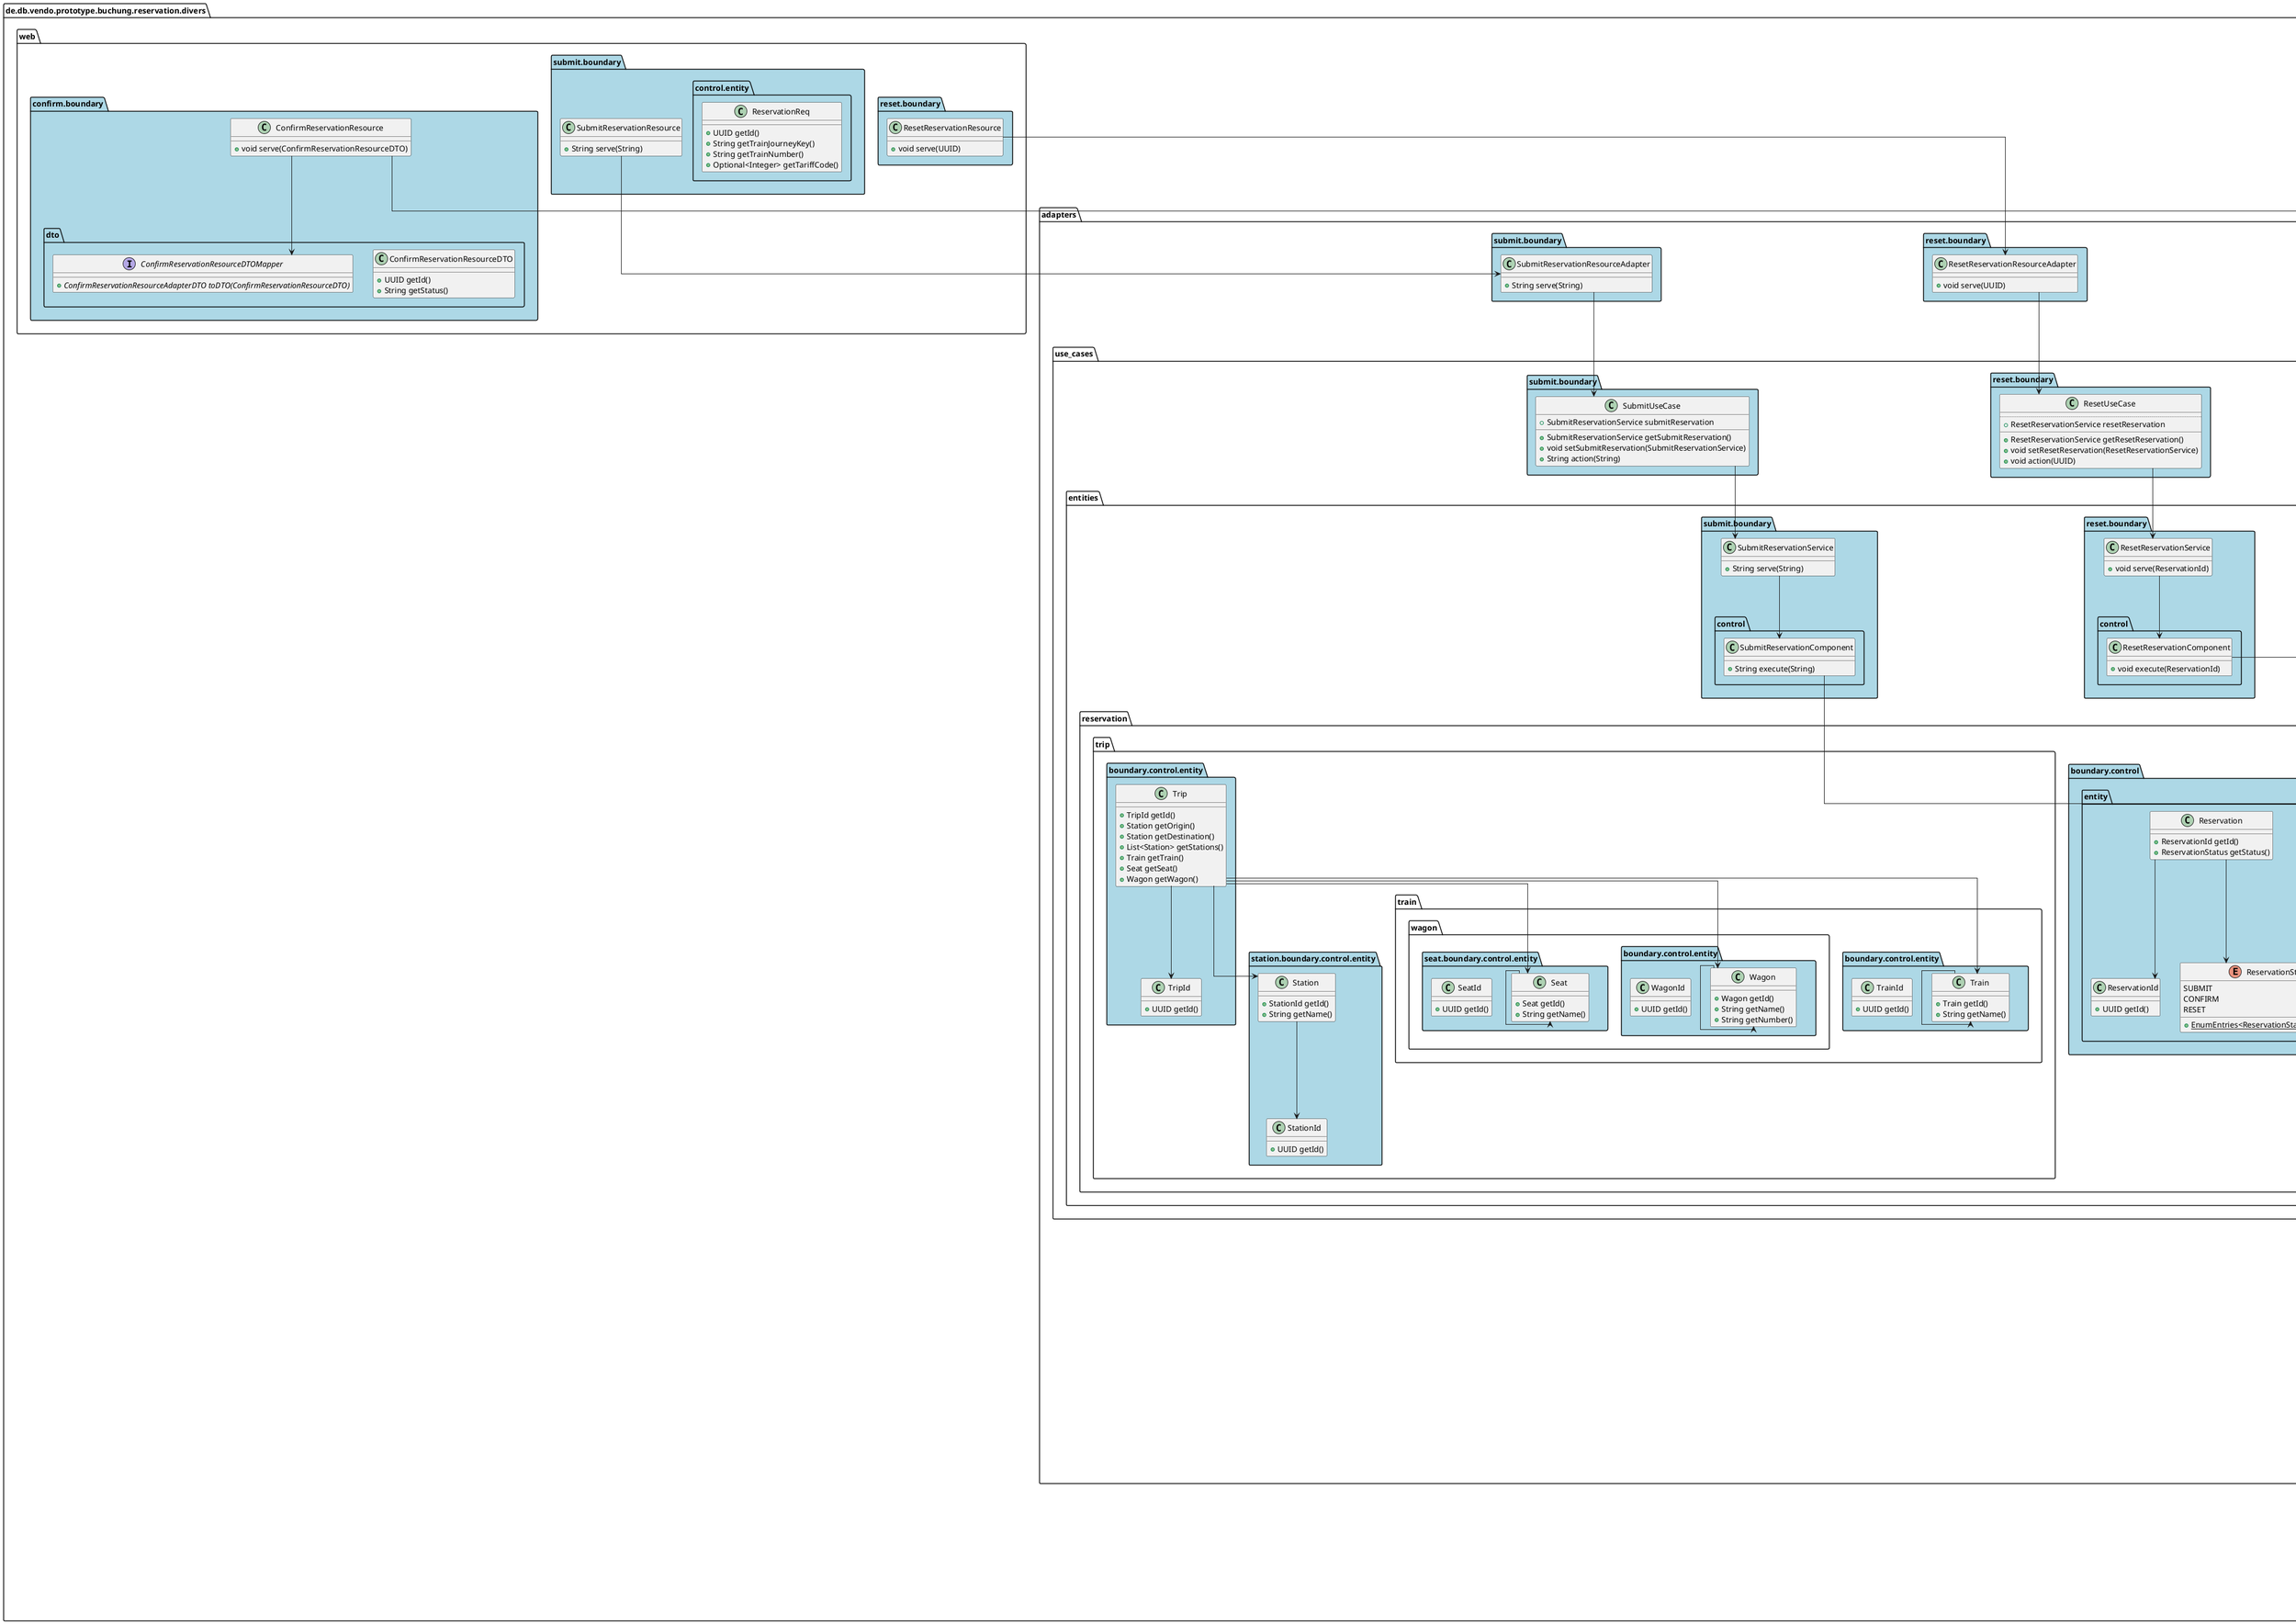 @startuml
!pragma useIntermediatePackages false
skinparam linetype ortho
show stereotype
package boundary as de.db.vendo.prototype.buchung.reservation.divers.adapters.confirm.boundary #lightblue {}
package dto as de.db.vendo.prototype.buchung.reservation.divers.adapters.confirm.boundary.dto #lightblue {}
package boundary as de.db.vendo.prototype.buchung.reservation.divers.adapters.persistence.boundary #lightblue {}
package bridge as de.db.vendo.prototype.buchung.reservation.divers.adapters.persistence.boundary.bridge #lightblue {}
package boundary as de.db.vendo.prototype.buchung.reservation.divers.adapters.reset.boundary #lightblue {}
package boundary as de.db.vendo.prototype.buchung.reservation.divers.adapters.submit.boundary #lightblue {}
package boundary as de.db.vendo.prototype.buchung.reservation.divers.adapters.use_cases.confirm.boundary #lightblue {}
package dto as de.db.vendo.prototype.buchung.reservation.divers.adapters.use_cases.confirm.boundary.dto #lightblue {}
package boundary as de.db.vendo.prototype.buchung.reservation.divers.adapters.use_cases.entities.confirm.boundary #lightblue {}
package control as de.db.vendo.prototype.buchung.reservation.divers.adapters.use_cases.entities.confirm.boundary.control #lightblue {}
package boundary as de.db.vendo.prototype.buchung.reservation.divers.adapters.use_cases.entities.reservation.boundary #lightblue {}
package control as de.db.vendo.prototype.buchung.reservation.divers.adapters.use_cases.entities.reservation.boundary.control #lightblue {}
package entity as de.db.vendo.prototype.buchung.reservation.divers.adapters.use_cases.entities.reservation.boundary.control.entity #lightblue {}
package boundary as de.db.vendo.prototype.buchung.reservation.divers.adapters.use_cases.entities.reservation.trip.boundary #lightblue {}
package control as de.db.vendo.prototype.buchung.reservation.divers.adapters.use_cases.entities.reservation.trip.boundary.control #lightblue {}
package entity as de.db.vendo.prototype.buchung.reservation.divers.adapters.use_cases.entities.reservation.trip.boundary.control.entity #lightblue {}
package boundary as de.db.vendo.prototype.buchung.reservation.divers.adapters.use_cases.entities.reservation.trip.station.boundary #lightblue {}
package control as de.db.vendo.prototype.buchung.reservation.divers.adapters.use_cases.entities.reservation.trip.station.boundary.control #lightblue {}
package entity as de.db.vendo.prototype.buchung.reservation.divers.adapters.use_cases.entities.reservation.trip.station.boundary.control.entity #lightblue {}
package boundary as de.db.vendo.prototype.buchung.reservation.divers.adapters.use_cases.entities.reservation.trip.train.boundary #lightblue {}
package control as de.db.vendo.prototype.buchung.reservation.divers.adapters.use_cases.entities.reservation.trip.train.boundary.control #lightblue {}
package entity as de.db.vendo.prototype.buchung.reservation.divers.adapters.use_cases.entities.reservation.trip.train.boundary.control.entity #lightblue {}
package boundary as de.db.vendo.prototype.buchung.reservation.divers.adapters.use_cases.entities.reservation.trip.train.wagon.boundary #lightblue {}
package control as de.db.vendo.prototype.buchung.reservation.divers.adapters.use_cases.entities.reservation.trip.train.wagon.boundary.control #lightblue {}
package entity as de.db.vendo.prototype.buchung.reservation.divers.adapters.use_cases.entities.reservation.trip.train.wagon.boundary.control.entity #lightblue {}
package boundary as de.db.vendo.prototype.buchung.reservation.divers.adapters.use_cases.entities.reservation.trip.train.wagon.seat.boundary #lightblue {}
package control as de.db.vendo.prototype.buchung.reservation.divers.adapters.use_cases.entities.reservation.trip.train.wagon.seat.boundary.control #lightblue {}
package entity as de.db.vendo.prototype.buchung.reservation.divers.adapters.use_cases.entities.reservation.trip.train.wagon.seat.boundary.control.entity #lightblue {}
package boundary as de.db.vendo.prototype.buchung.reservation.divers.adapters.use_cases.entities.reset.boundary #lightblue {}
package control as de.db.vendo.prototype.buchung.reservation.divers.adapters.use_cases.entities.reset.boundary.control #lightblue {}
package boundary as de.db.vendo.prototype.buchung.reservation.divers.adapters.use_cases.entities.submit.boundary #lightblue {}
package control as de.db.vendo.prototype.buchung.reservation.divers.adapters.use_cases.entities.submit.boundary.control #lightblue {}
package boundary as de.db.vendo.prototype.buchung.reservation.divers.adapters.use_cases.persistence.boundary #lightblue {}
package bridge as de.db.vendo.prototype.buchung.reservation.divers.adapters.use_cases.persistence.boundary.bridge #lightblue {}
package boundary as de.db.vendo.prototype.buchung.reservation.divers.adapters.use_cases.reset.boundary #lightblue {}
package boundary as de.db.vendo.prototype.buchung.reservation.divers.adapters.use_cases.submit.boundary #lightblue {}
package boundary as de.db.vendo.prototype.buchung.reservation.divers.persistence.boundary #lightblue {}
package boundary as de.db.vendo.prototype.buchung.reservation.divers.web.confirm.boundary #lightblue {}
package dto as de.db.vendo.prototype.buchung.reservation.divers.web.confirm.boundary.dto #lightblue {}
package boundary as de.db.vendo.prototype.buchung.reservation.divers.web.reset.boundary #lightblue {}
package boundary as de.db.vendo.prototype.buchung.reservation.divers.web.submit.boundary #lightblue {}
package control as de.db.vendo.prototype.buchung.reservation.divers.web.submit.boundary.control #lightblue {}
package entity as de.db.vendo.prototype.buchung.reservation.divers.web.submit.boundary.control.entity #lightblue {}

class "ConfirmReservationResourceAdapter" as de.db.vendo.prototype.buchung.reservation.divers.adapters.confirm.boundary.ConfirmReservationResourceAdapter {
  +void serve(ConfirmReservationResourceAdapterDTO)
}
interface "AdapterToUseCaseMapper" as de.db.vendo.prototype.buchung.reservation.divers.adapters.confirm.boundary.dto.AdapterToUseCaseMapper {
  + {abstract}ReservationDTO toDTO(ConfirmReservationResourceAdapterDTO)
}
class "ConfirmReservationResourceAdapterDTO" as de.db.vendo.prototype.buchung.reservation.divers.adapters.confirm.boundary.dto.ConfirmReservationResourceAdapterDTO {
  +UUID getId()
  +String getStatus()
}
class "ReservationRepositoryAdapter" as de.db.vendo.prototype.buchung.reservation.divers.adapters.persistence.boundary.ReservationRepositoryAdapter {
  +Optional<ReservationDTO> findBy(UUID)
  +ReservationDTO save(ReservationDTO)
  +void submit(UUID)
  +void confirm(UUID)
  +void reset(UUID)
}
interface "ReservationRepositoryAdapterBridge" as de.db.vendo.prototype.buchung.reservation.divers.adapters.persistence.boundary.bridge.ReservationRepositoryAdapterBridge {
  + {abstract}Optional<String> findBy(UUID)
  + {abstract}String save(String)
  + {abstract}void submit(UUID)
  + {abstract}void confirm(UUID)
  + {abstract}void reset(UUID)
}
class "ResetReservationResourceAdapter" as de.db.vendo.prototype.buchung.reservation.divers.adapters.reset.boundary.ResetReservationResourceAdapter {
  +void serve(UUID)
}
class "SubmitReservationResourceAdapter" as de.db.vendo.prototype.buchung.reservation.divers.adapters.submit.boundary.SubmitReservationResourceAdapter {
  +String serve(String)
}
class "ConfirmUseCase" as de.db.vendo.prototype.buchung.reservation.divers.adapters.use_cases.confirm.boundary.ConfirmUseCase {
  +void action(ReservationDTO)
}
class "ReservationDTO" as de.db.vendo.prototype.buchung.reservation.divers.adapters.use_cases.confirm.boundary.dto.ReservationDTO {
  +UUID getId()
  +String getStatus()
}
interface "ReservationMapper" as de.db.vendo.prototype.buchung.reservation.divers.adapters.use_cases.confirm.boundary.dto.ReservationMapper {
  + {abstract}Reservation toReservation(ReservationDTO)
}
class "ConfirmReservationService" as de.db.vendo.prototype.buchung.reservation.divers.adapters.use_cases.entities.confirm.boundary.ConfirmReservationService {
  +void serve(Reservation)
}
class "ConfirmReservationComponent" as de.db.vendo.prototype.buchung.reservation.divers.adapters.use_cases.entities.confirm.boundary.control.ConfirmReservationComponent {
  +void execute(Reservation)
}
interface "ReservationRepository" as de.db.vendo.prototype.buchung.reservation.divers.adapters.use_cases.entities.reservation.boundary.control.ReservationRepository {
  + {abstract}Optional<Reservation> findBy(ReservationId)
  + {abstract}Reservation save(Reservation)
  + {abstract}void submit(Reservation)
  + {abstract}void confirm(Reservation)
  + {abstract}void reset(Reservation)
}
class "Reservation" as de.db.vendo.prototype.buchung.reservation.divers.adapters.use_cases.entities.reservation.boundary.control.entity.Reservation {
  +ReservationId getId()
  +ReservationStatus getStatus()
}
class "ReservationId" as de.db.vendo.prototype.buchung.reservation.divers.adapters.use_cases.entities.reservation.boundary.control.entity.ReservationId {
  +UUID getId()
}
enum "ReservationStatus" as de.db.vendo.prototype.buchung.reservation.divers.adapters.use_cases.entities.reservation.boundary.control.entity.ReservationStatus {
  SUBMIT
  CONFIRM
  RESET
  __
  + {static}EnumEntries<ReservationStatus> getEntries()
}
class "Trip" as de.db.vendo.prototype.buchung.reservation.divers.adapters.use_cases.entities.reservation.trip.boundary.control.entity.Trip {
  +TripId getId()
  +Station getOrigin()
  +Station getDestination()
  +List<Station> getStations()
  +Train getTrain()
  +Seat getSeat()
  +Wagon getWagon()
}
class "TripId" as de.db.vendo.prototype.buchung.reservation.divers.adapters.use_cases.entities.reservation.trip.boundary.control.entity.TripId {
  +UUID getId()
}
class "Station" as de.db.vendo.prototype.buchung.reservation.divers.adapters.use_cases.entities.reservation.trip.station.boundary.control.entity.Station {
  +StationId getId()
  +String getName()
}
class "StationId" as de.db.vendo.prototype.buchung.reservation.divers.adapters.use_cases.entities.reservation.trip.station.boundary.control.entity.StationId {
  +UUID getId()
}
class "Train" as de.db.vendo.prototype.buchung.reservation.divers.adapters.use_cases.entities.reservation.trip.train.boundary.control.entity.Train {
  +Train getId()
  +String getName()
}
class "TrainId" as de.db.vendo.prototype.buchung.reservation.divers.adapters.use_cases.entities.reservation.trip.train.boundary.control.entity.TrainId {
  +UUID getId()
}
class "Wagon" as de.db.vendo.prototype.buchung.reservation.divers.adapters.use_cases.entities.reservation.trip.train.wagon.boundary.control.entity.Wagon {
  +Wagon getId()
  +String getName()
  +String getNumber()
}
class "WagonId" as de.db.vendo.prototype.buchung.reservation.divers.adapters.use_cases.entities.reservation.trip.train.wagon.boundary.control.entity.WagonId {
  +UUID getId()
}
class "Seat" as de.db.vendo.prototype.buchung.reservation.divers.adapters.use_cases.entities.reservation.trip.train.wagon.seat.boundary.control.entity.Seat {
  +Seat getId()
  +String getName()
}
class "SeatId" as de.db.vendo.prototype.buchung.reservation.divers.adapters.use_cases.entities.reservation.trip.train.wagon.seat.boundary.control.entity.SeatId {
  +UUID getId()
}
class "ResetReservationService" as de.db.vendo.prototype.buchung.reservation.divers.adapters.use_cases.entities.reset.boundary.ResetReservationService {
  +void serve(ReservationId)
}
class "ResetReservationComponent" as de.db.vendo.prototype.buchung.reservation.divers.adapters.use_cases.entities.reset.boundary.control.ResetReservationComponent {
  +void execute(ReservationId)
}
class "SubmitReservationService" as de.db.vendo.prototype.buchung.reservation.divers.adapters.use_cases.entities.submit.boundary.SubmitReservationService {
  +String serve(String)
}
class "SubmitReservationComponent" as de.db.vendo.prototype.buchung.reservation.divers.adapters.use_cases.entities.submit.boundary.control.SubmitReservationComponent {
  +String execute(String)
}
class "ReservationRepositoryUseCase" as de.db.vendo.prototype.buchung.reservation.divers.adapters.use_cases.persistence.boundary.ReservationRepositoryUseCase {
  +Optional<Reservation> findBy(ReservationId)
  +Reservation save(Reservation)
  +void submit(Reservation)
  +void confirm(Reservation)
  +void reset(Reservation)
}
interface "ReservationRepositoryUseCaseBridge" as de.db.vendo.prototype.buchung.reservation.divers.adapters.use_cases.persistence.boundary.bridge.ReservationRepositoryUseCaseBridge {
  + {abstract}Optional<ReservationDTO> findBy(UUID)
  + {abstract}ReservationDTO save(ReservationDTO)
  + {abstract}void submit(UUID)
  + {abstract}void confirm(UUID)
  + {abstract}void reset(UUID)
}
class "ResetUseCase" as de.db.vendo.prototype.buchung.reservation.divers.adapters.use_cases.reset.boundary.ResetUseCase {
  ..
  +ResetReservationService resetReservation
  __
  +ResetReservationService getResetReservation()
  +void setResetReservation(ResetReservationService)
  +void action(UUID)
}
class "SubmitUseCase" as de.db.vendo.prototype.buchung.reservation.divers.adapters.use_cases.submit.boundary.SubmitUseCase {
  +SubmitReservationService submitReservation
  __
  +SubmitReservationService getSubmitReservation()
  +void setSubmitReservation(SubmitReservationService)
  +String action(String)
}
class "ReservationRepositoryDriver" as de.db.vendo.prototype.buchung.reservation.divers.persistence.boundary.ReservationRepositoryDriver {
  +Optional<String> findBy(UUID)
  +String save(String)
  +void submit(UUID)
  +void confirm(UUID)
  +void reset(UUID)
}
class "ConfirmReservationResource" as de.db.vendo.prototype.buchung.reservation.divers.web.confirm.boundary.ConfirmReservationResource {
  +void serve(ConfirmReservationResourceDTO)
}
class "ConfirmReservationResourceDTO" as de.db.vendo.prototype.buchung.reservation.divers.web.confirm.boundary.dto.ConfirmReservationResourceDTO {
  +UUID getId()
  +String getStatus()
}
interface "ConfirmReservationResourceDTOMapper" as de.db.vendo.prototype.buchung.reservation.divers.web.confirm.boundary.dto.ConfirmReservationResourceDTOMapper {
  + {abstract}ConfirmReservationResourceAdapterDTO toDTO(ConfirmReservationResourceDTO)
}
class "ResetReservationResource" as de.db.vendo.prototype.buchung.reservation.divers.web.reset.boundary.ResetReservationResource {
  +void serve(UUID)
}
class "SubmitReservationResource" as de.db.vendo.prototype.buchung.reservation.divers.web.submit.boundary.SubmitReservationResource {
  +String serve(String)
}
class "ReservationReq" as de.db.vendo.prototype.buchung.reservation.divers.web.submit.boundary.control.entity.ReservationReq {
  +UUID getId()
  +String getTrainJourneyKey()
  +String getTrainNumber()
  +Optional<Integer> getTariffCode()
}
de.db.vendo.prototype.buchung.reservation.divers.adapters.confirm.boundary.ConfirmReservationResourceAdapter --> de.db.vendo.prototype.buchung.reservation.divers.adapters.use_cases.confirm.boundary.ConfirmUseCase
de.db.vendo.prototype.buchung.reservation.divers.adapters.confirm.boundary.ConfirmReservationResourceAdapter --> de.db.vendo.prototype.buchung.reservation.divers.adapters.confirm.boundary.dto.AdapterToUseCaseMapper
de.db.vendo.prototype.buchung.reservation.divers.adapters.persistence.boundary.ReservationRepositoryAdapter .u.|> de.db.vendo.prototype.buchung.reservation.divers.adapters.use_cases.persistence.boundary.bridge.ReservationRepositoryUseCaseBridge
de.db.vendo.prototype.buchung.reservation.divers.adapters.persistence.boundary.ReservationRepositoryAdapter --> de.db.vendo.prototype.buchung.reservation.divers.adapters.persistence.boundary.bridge.ReservationRepositoryAdapterBridge
de.db.vendo.prototype.buchung.reservation.divers.adapters.reset.boundary.ResetReservationResourceAdapter --> de.db.vendo.prototype.buchung.reservation.divers.adapters.use_cases.reset.boundary.ResetUseCase
de.db.vendo.prototype.buchung.reservation.divers.adapters.submit.boundary.SubmitReservationResourceAdapter --> de.db.vendo.prototype.buchung.reservation.divers.adapters.use_cases.submit.boundary.SubmitUseCase
de.db.vendo.prototype.buchung.reservation.divers.adapters.use_cases.confirm.boundary.ConfirmUseCase --> de.db.vendo.prototype.buchung.reservation.divers.adapters.use_cases.confirm.boundary.dto.ReservationMapper
de.db.vendo.prototype.buchung.reservation.divers.adapters.use_cases.confirm.boundary.ConfirmUseCase --> de.db.vendo.prototype.buchung.reservation.divers.adapters.use_cases.entities.confirm.boundary.ConfirmReservationService
de.db.vendo.prototype.buchung.reservation.divers.adapters.use_cases.entities.confirm.boundary.ConfirmReservationService --> de.db.vendo.prototype.buchung.reservation.divers.adapters.use_cases.entities.confirm.boundary.control.ConfirmReservationComponent
de.db.vendo.prototype.buchung.reservation.divers.adapters.use_cases.entities.confirm.boundary.control.ConfirmReservationComponent --> de.db.vendo.prototype.buchung.reservation.divers.adapters.use_cases.entities.reservation.boundary.control.ReservationRepository
de.db.vendo.prototype.buchung.reservation.divers.adapters.use_cases.entities.reservation.boundary.control.entity.Reservation --> de.db.vendo.prototype.buchung.reservation.divers.adapters.use_cases.entities.reservation.boundary.control.entity.ReservationId
de.db.vendo.prototype.buchung.reservation.divers.adapters.use_cases.entities.reservation.boundary.control.entity.Reservation --> de.db.vendo.prototype.buchung.reservation.divers.adapters.use_cases.entities.reservation.boundary.control.entity.ReservationStatus
de.db.vendo.prototype.buchung.reservation.divers.adapters.use_cases.entities.reservation.trip.boundary.control.entity.Trip --> de.db.vendo.prototype.buchung.reservation.divers.adapters.use_cases.entities.reservation.trip.boundary.control.entity.TripId
de.db.vendo.prototype.buchung.reservation.divers.adapters.use_cases.entities.reservation.trip.boundary.control.entity.Trip --> de.db.vendo.prototype.buchung.reservation.divers.adapters.use_cases.entities.reservation.trip.station.boundary.control.entity.Station
de.db.vendo.prototype.buchung.reservation.divers.adapters.use_cases.entities.reservation.trip.boundary.control.entity.Trip --> de.db.vendo.prototype.buchung.reservation.divers.adapters.use_cases.entities.reservation.trip.train.wagon.seat.boundary.control.entity.Seat
de.db.vendo.prototype.buchung.reservation.divers.adapters.use_cases.entities.reservation.trip.boundary.control.entity.Trip --> de.db.vendo.prototype.buchung.reservation.divers.adapters.use_cases.entities.reservation.trip.train.boundary.control.entity.Train
de.db.vendo.prototype.buchung.reservation.divers.adapters.use_cases.entities.reservation.trip.boundary.control.entity.Trip --> de.db.vendo.prototype.buchung.reservation.divers.adapters.use_cases.entities.reservation.trip.train.wagon.boundary.control.entity.Wagon
de.db.vendo.prototype.buchung.reservation.divers.adapters.use_cases.entities.reservation.trip.station.boundary.control.entity.Station --> de.db.vendo.prototype.buchung.reservation.divers.adapters.use_cases.entities.reservation.trip.station.boundary.control.entity.StationId
de.db.vendo.prototype.buchung.reservation.divers.adapters.use_cases.entities.reservation.trip.train.boundary.control.entity.Train --> de.db.vendo.prototype.buchung.reservation.divers.adapters.use_cases.entities.reservation.trip.train.boundary.control.entity.Train
de.db.vendo.prototype.buchung.reservation.divers.adapters.use_cases.entities.reservation.trip.train.wagon.boundary.control.entity.Wagon --> de.db.vendo.prototype.buchung.reservation.divers.adapters.use_cases.entities.reservation.trip.train.wagon.boundary.control.entity.Wagon
de.db.vendo.prototype.buchung.reservation.divers.adapters.use_cases.entities.reservation.trip.train.wagon.seat.boundary.control.entity.Seat --> de.db.vendo.prototype.buchung.reservation.divers.adapters.use_cases.entities.reservation.trip.train.wagon.seat.boundary.control.entity.Seat
de.db.vendo.prototype.buchung.reservation.divers.adapters.use_cases.entities.reset.boundary.ResetReservationService --> de.db.vendo.prototype.buchung.reservation.divers.adapters.use_cases.entities.reset.boundary.control.ResetReservationComponent
de.db.vendo.prototype.buchung.reservation.divers.adapters.use_cases.entities.reset.boundary.control.ResetReservationComponent --> de.db.vendo.prototype.buchung.reservation.divers.adapters.use_cases.entities.reservation.boundary.control.ReservationRepository
de.db.vendo.prototype.buchung.reservation.divers.adapters.use_cases.entities.submit.boundary.SubmitReservationService --> de.db.vendo.prototype.buchung.reservation.divers.adapters.use_cases.entities.submit.boundary.control.SubmitReservationComponent
de.db.vendo.prototype.buchung.reservation.divers.adapters.use_cases.entities.submit.boundary.control.SubmitReservationComponent --> de.db.vendo.prototype.buchung.reservation.divers.adapters.use_cases.entities.reservation.boundary.control.ReservationRepository
de.db.vendo.prototype.buchung.reservation.divers.adapters.use_cases.persistence.boundary.ReservationRepositoryUseCase .u.|> de.db.vendo.prototype.buchung.reservation.divers.adapters.use_cases.entities.reservation.boundary.control.ReservationRepository
de.db.vendo.prototype.buchung.reservation.divers.adapters.use_cases.persistence.boundary.ReservationRepositoryUseCase --> de.db.vendo.prototype.buchung.reservation.divers.adapters.use_cases.persistence.boundary.bridge.ReservationRepositoryUseCaseBridge
de.db.vendo.prototype.buchung.reservation.divers.adapters.use_cases.reset.boundary.ResetUseCase --> de.db.vendo.prototype.buchung.reservation.divers.adapters.use_cases.entities.reset.boundary.ResetReservationService
de.db.vendo.prototype.buchung.reservation.divers.adapters.use_cases.submit.boundary.SubmitUseCase --> de.db.vendo.prototype.buchung.reservation.divers.adapters.use_cases.entities.submit.boundary.SubmitReservationService
de.db.vendo.prototype.buchung.reservation.divers.persistence.boundary.ReservationRepositoryDriver .u.|> de.db.vendo.prototype.buchung.reservation.divers.adapters.persistence.boundary.bridge.ReservationRepositoryAdapterBridge
de.db.vendo.prototype.buchung.reservation.divers.web.confirm.boundary.ConfirmReservationResource --> de.db.vendo.prototype.buchung.reservation.divers.web.confirm.boundary.dto.ConfirmReservationResourceDTOMapper
de.db.vendo.prototype.buchung.reservation.divers.web.confirm.boundary.ConfirmReservationResource --> de.db.vendo.prototype.buchung.reservation.divers.adapters.confirm.boundary.ConfirmReservationResourceAdapter
de.db.vendo.prototype.buchung.reservation.divers.web.reset.boundary.ResetReservationResource --> de.db.vendo.prototype.buchung.reservation.divers.adapters.reset.boundary.ResetReservationResourceAdapter
de.db.vendo.prototype.buchung.reservation.divers.web.submit.boundary.SubmitReservationResource --> de.db.vendo.prototype.buchung.reservation.divers.adapters.submit.boundary.SubmitReservationResourceAdapter
@enduml
